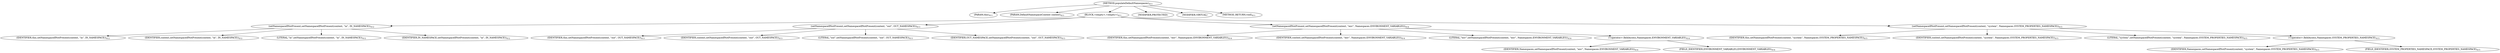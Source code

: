 digraph "populateDefaultNamespaces" {  
"901" [label = <(METHOD,populateDefaultNamespaces)<SUB>411</SUB>> ]
"77" [label = <(PARAM,this)<SUB>411</SUB>> ]
"902" [label = <(PARAM,DefaultNamespaceContext context)<SUB>411</SUB>> ]
"903" [label = <(BLOCK,&lt;empty&gt;,&lt;empty&gt;)<SUB>411</SUB>> ]
"904" [label = <(setNamespaceIfNotPresent,setNamespaceIfNotPresent(context, &quot;in&quot;, IN_NAMESPACE))<SUB>412</SUB>> ]
"76" [label = <(IDENTIFIER,this,setNamespaceIfNotPresent(context, &quot;in&quot;, IN_NAMESPACE))<SUB>412</SUB>> ]
"905" [label = <(IDENTIFIER,context,setNamespaceIfNotPresent(context, &quot;in&quot;, IN_NAMESPACE))<SUB>412</SUB>> ]
"906" [label = <(LITERAL,&quot;in&quot;,setNamespaceIfNotPresent(context, &quot;in&quot;, IN_NAMESPACE))<SUB>412</SUB>> ]
"907" [label = <(IDENTIFIER,IN_NAMESPACE,setNamespaceIfNotPresent(context, &quot;in&quot;, IN_NAMESPACE))<SUB>412</SUB>> ]
"908" [label = <(setNamespaceIfNotPresent,setNamespaceIfNotPresent(context, &quot;out&quot;, OUT_NAMESPACE))<SUB>413</SUB>> ]
"78" [label = <(IDENTIFIER,this,setNamespaceIfNotPresent(context, &quot;out&quot;, OUT_NAMESPACE))<SUB>413</SUB>> ]
"909" [label = <(IDENTIFIER,context,setNamespaceIfNotPresent(context, &quot;out&quot;, OUT_NAMESPACE))<SUB>413</SUB>> ]
"910" [label = <(LITERAL,&quot;out&quot;,setNamespaceIfNotPresent(context, &quot;out&quot;, OUT_NAMESPACE))<SUB>413</SUB>> ]
"911" [label = <(IDENTIFIER,OUT_NAMESPACE,setNamespaceIfNotPresent(context, &quot;out&quot;, OUT_NAMESPACE))<SUB>413</SUB>> ]
"912" [label = <(setNamespaceIfNotPresent,setNamespaceIfNotPresent(context, &quot;env&quot;, Namespaces.ENVIRONMENT_VARIABLES))<SUB>414</SUB>> ]
"79" [label = <(IDENTIFIER,this,setNamespaceIfNotPresent(context, &quot;env&quot;, Namespaces.ENVIRONMENT_VARIABLES))<SUB>414</SUB>> ]
"913" [label = <(IDENTIFIER,context,setNamespaceIfNotPresent(context, &quot;env&quot;, Namespaces.ENVIRONMENT_VARIABLES))<SUB>414</SUB>> ]
"914" [label = <(LITERAL,&quot;env&quot;,setNamespaceIfNotPresent(context, &quot;env&quot;, Namespaces.ENVIRONMENT_VARIABLES))<SUB>414</SUB>> ]
"915" [label = <(&lt;operator&gt;.fieldAccess,Namespaces.ENVIRONMENT_VARIABLES)<SUB>414</SUB>> ]
"916" [label = <(IDENTIFIER,Namespaces,setNamespaceIfNotPresent(context, &quot;env&quot;, Namespaces.ENVIRONMENT_VARIABLES))<SUB>414</SUB>> ]
"917" [label = <(FIELD_IDENTIFIER,ENVIRONMENT_VARIABLES,ENVIRONMENT_VARIABLES)<SUB>414</SUB>> ]
"918" [label = <(setNamespaceIfNotPresent,setNamespaceIfNotPresent(context, &quot;system&quot;, Namespaces.SYSTEM_PROPERTIES_NAMESPACE))<SUB>415</SUB>> ]
"80" [label = <(IDENTIFIER,this,setNamespaceIfNotPresent(context, &quot;system&quot;, Namespaces.SYSTEM_PROPERTIES_NAMESPACE))<SUB>415</SUB>> ]
"919" [label = <(IDENTIFIER,context,setNamespaceIfNotPresent(context, &quot;system&quot;, Namespaces.SYSTEM_PROPERTIES_NAMESPACE))<SUB>415</SUB>> ]
"920" [label = <(LITERAL,&quot;system&quot;,setNamespaceIfNotPresent(context, &quot;system&quot;, Namespaces.SYSTEM_PROPERTIES_NAMESPACE))<SUB>415</SUB>> ]
"921" [label = <(&lt;operator&gt;.fieldAccess,Namespaces.SYSTEM_PROPERTIES_NAMESPACE)<SUB>415</SUB>> ]
"922" [label = <(IDENTIFIER,Namespaces,setNamespaceIfNotPresent(context, &quot;system&quot;, Namespaces.SYSTEM_PROPERTIES_NAMESPACE))<SUB>415</SUB>> ]
"923" [label = <(FIELD_IDENTIFIER,SYSTEM_PROPERTIES_NAMESPACE,SYSTEM_PROPERTIES_NAMESPACE)<SUB>415</SUB>> ]
"924" [label = <(MODIFIER,PROTECTED)> ]
"925" [label = <(MODIFIER,VIRTUAL)> ]
"926" [label = <(METHOD_RETURN,void)<SUB>411</SUB>> ]
  "901" -> "77" 
  "901" -> "902" 
  "901" -> "903" 
  "901" -> "924" 
  "901" -> "925" 
  "901" -> "926" 
  "903" -> "904" 
  "903" -> "908" 
  "903" -> "912" 
  "903" -> "918" 
  "904" -> "76" 
  "904" -> "905" 
  "904" -> "906" 
  "904" -> "907" 
  "908" -> "78" 
  "908" -> "909" 
  "908" -> "910" 
  "908" -> "911" 
  "912" -> "79" 
  "912" -> "913" 
  "912" -> "914" 
  "912" -> "915" 
  "915" -> "916" 
  "915" -> "917" 
  "918" -> "80" 
  "918" -> "919" 
  "918" -> "920" 
  "918" -> "921" 
  "921" -> "922" 
  "921" -> "923" 
}
